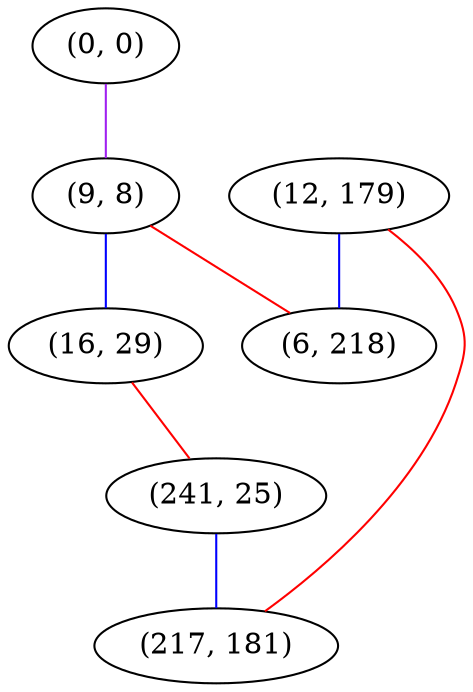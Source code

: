 graph "" {
"(0, 0)";
"(9, 8)";
"(16, 29)";
"(12, 179)";
"(241, 25)";
"(217, 181)";
"(6, 218)";
"(0, 0)" -- "(9, 8)"  [color=purple, key=0, weight=4];
"(9, 8)" -- "(6, 218)"  [color=red, key=0, weight=1];
"(9, 8)" -- "(16, 29)"  [color=blue, key=0, weight=3];
"(16, 29)" -- "(241, 25)"  [color=red, key=0, weight=1];
"(12, 179)" -- "(217, 181)"  [color=red, key=0, weight=1];
"(12, 179)" -- "(6, 218)"  [color=blue, key=0, weight=3];
"(241, 25)" -- "(217, 181)"  [color=blue, key=0, weight=3];
}
